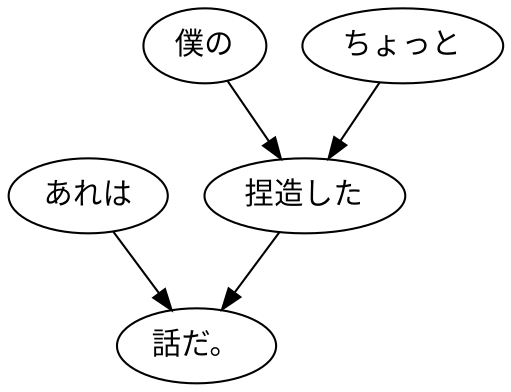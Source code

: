 digraph graph298 {
	node0 [label="あれは"];
	node1 [label="僕の"];
	node2 [label="ちょっと"];
	node3 [label="捏造した"];
	node4 [label="話だ。"];
	node0 -> node4;
	node1 -> node3;
	node2 -> node3;
	node3 -> node4;
}
